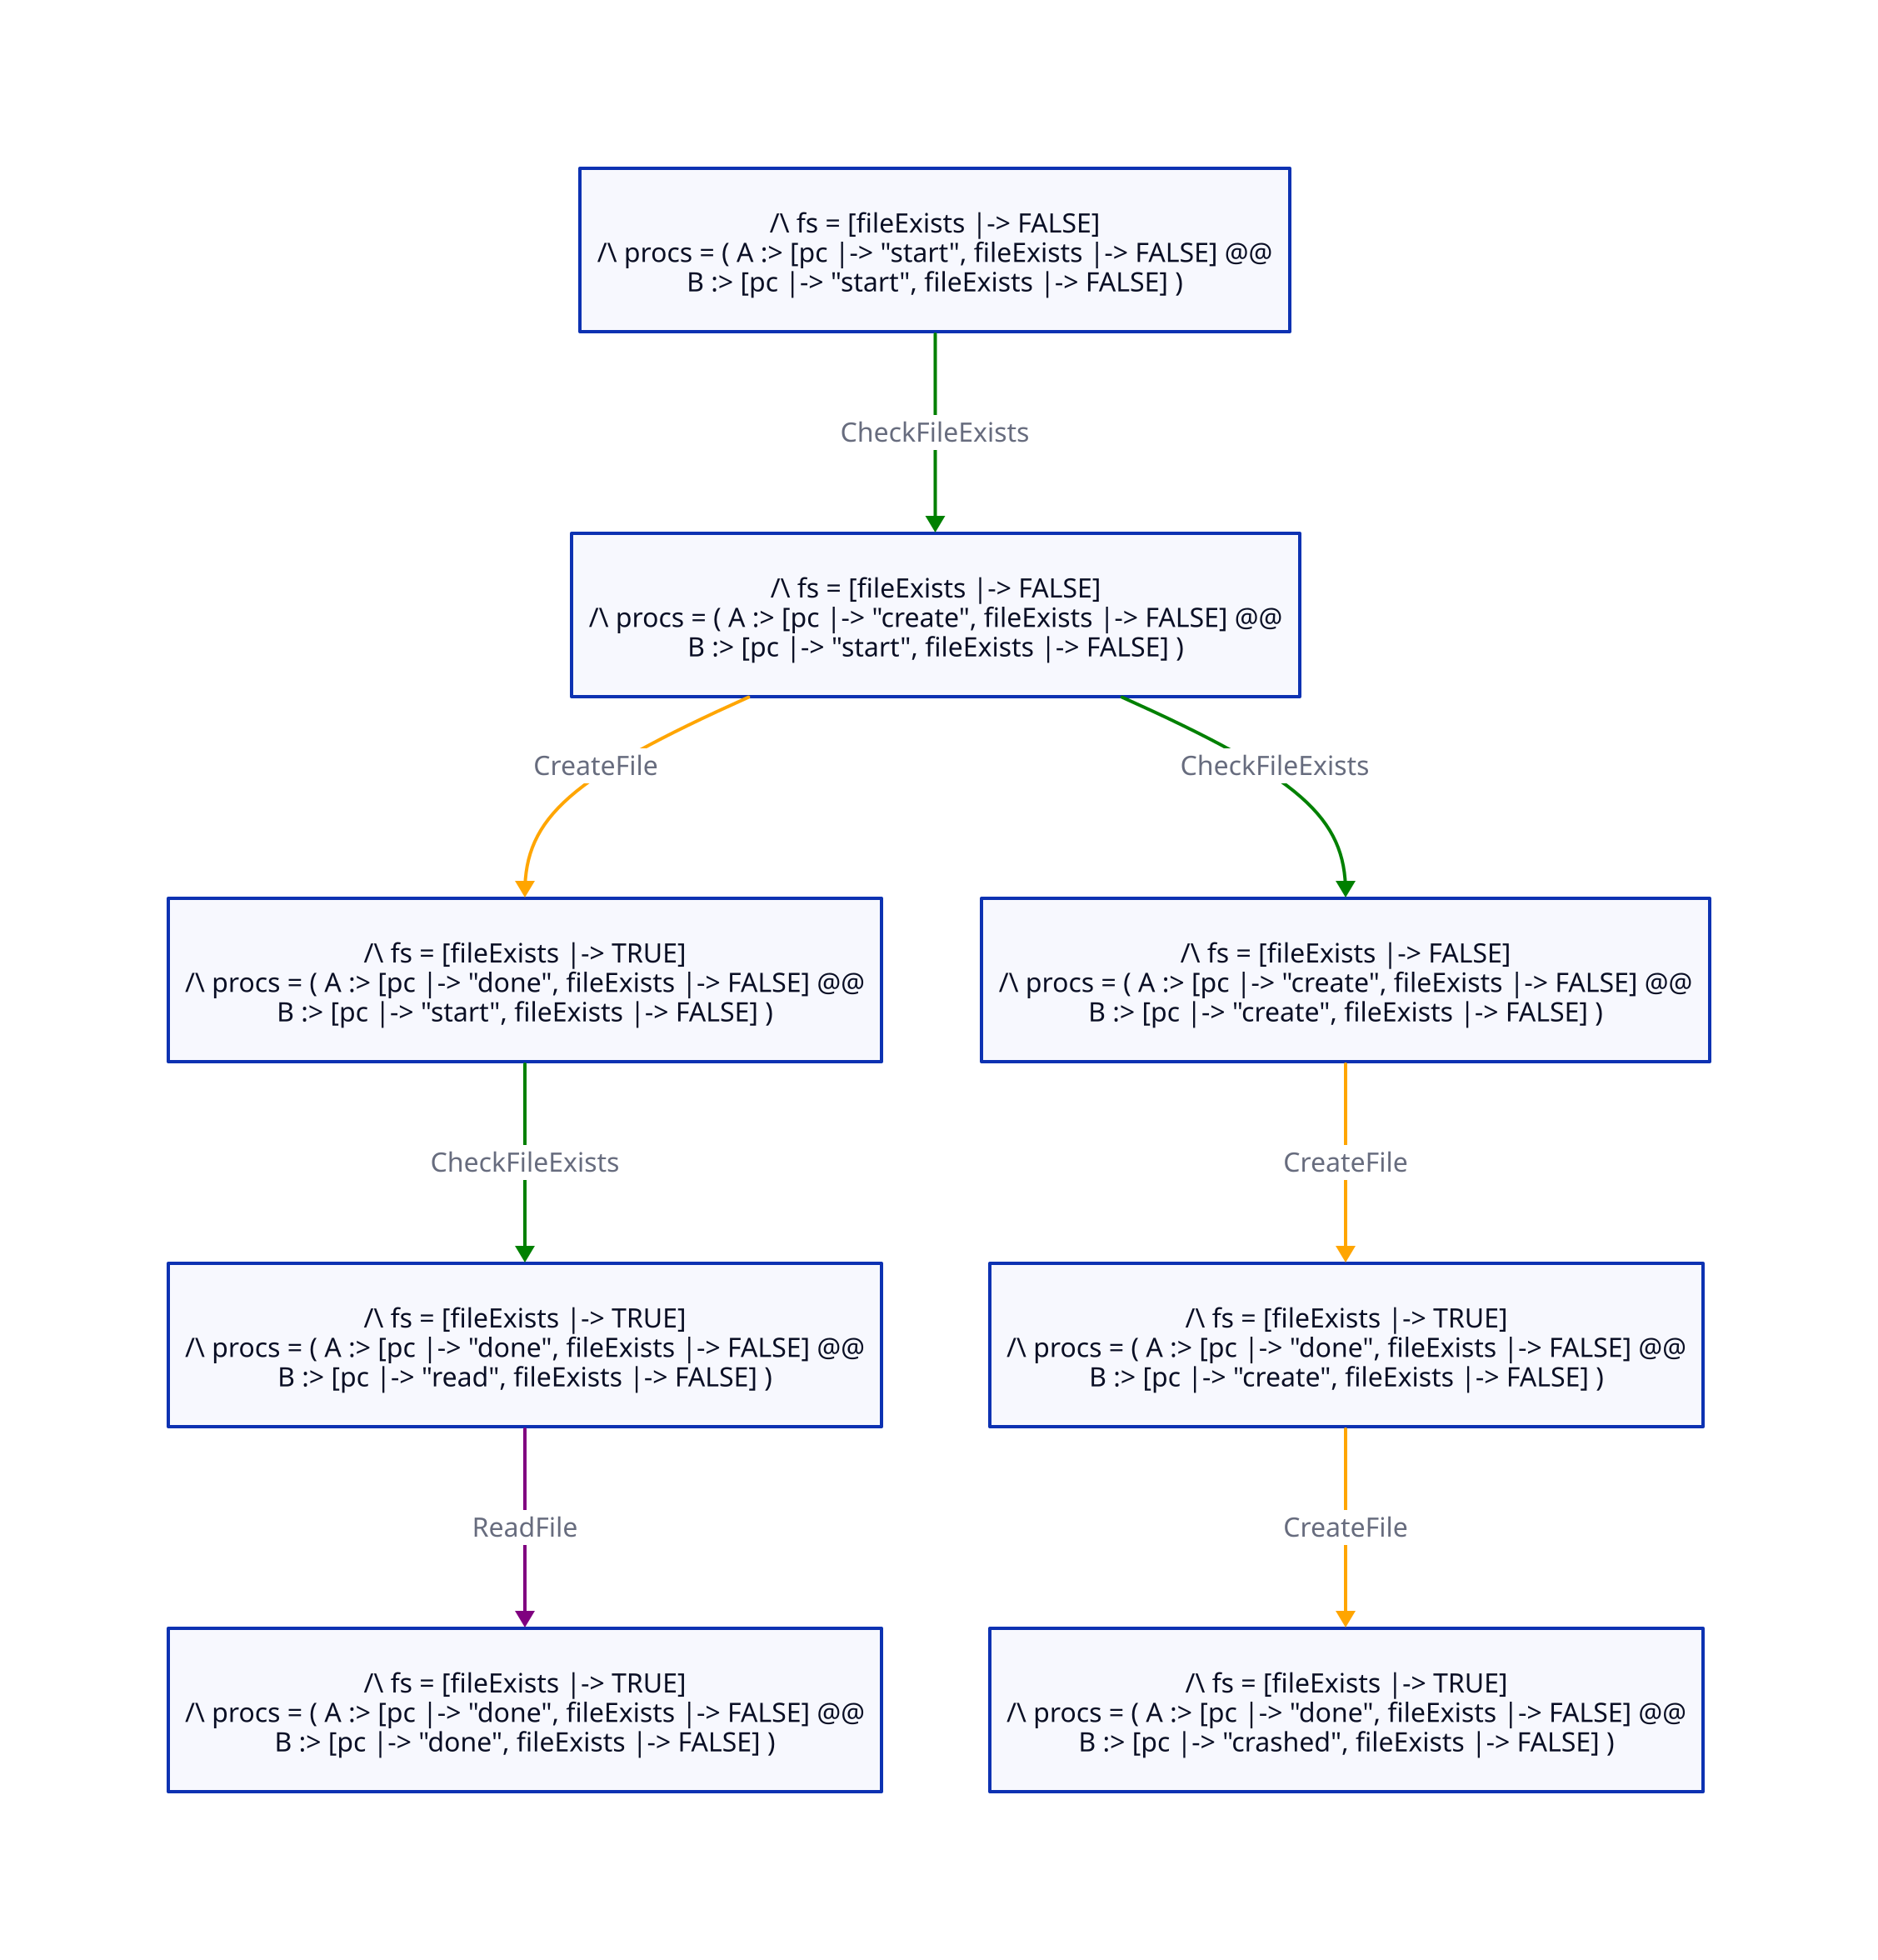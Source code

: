 state6: "/\\ fs = [fileExists |-> FALSE]\n/\\ procs = ( A :> [pc |-> \"start\", fileExists |-> FALSE] @@\n  B :> [pc |-> \"start\", fileExists |-> FALSE] )"
state7: "/\\ fs = [fileExists |-> FALSE]\n/\\ procs = ( A :> [pc |-> \"create\", fileExists |-> FALSE] @@\n  B :> [pc |-> \"start\", fileExists |-> FALSE] )"
state8: "/\\ fs = [fileExists |-> TRUE]\n/\\ procs = ( A :> [pc |-> \"done\", fileExists |-> FALSE] @@\n  B :> [pc |-> \"start\", fileExists |-> FALSE] )"
state9: "/\\ fs = [fileExists |-> FALSE]\n/\\ procs = ( A :> [pc |-> \"create\", fileExists |-> FALSE] @@\n  B :> [pc |-> \"create\", fileExists |-> FALSE] )"
state10: "/\\ fs = [fileExists |-> TRUE]\n/\\ procs = ( A :> [pc |-> \"done\", fileExists |-> FALSE] @@\n  B :> [pc |-> \"read\", fileExists |-> FALSE] )"
state11: "/\\ fs = [fileExists |-> TRUE]\n/\\ procs = ( A :> [pc |-> \"done\", fileExists |-> FALSE] @@\n  B :> [pc |-> \"create\", fileExists |-> FALSE] )"
state12: "/\\ fs = [fileExists |-> TRUE]\n/\\ procs = ( A :> [pc |-> \"done\", fileExists |-> FALSE] @@\n  B :> [pc |-> \"done\", fileExists |-> FALSE] )"
state13: "/\\ fs = [fileExists |-> TRUE]\n/\\ procs = ( A :> [pc |-> \"done\", fileExists |-> FALSE] @@\n  B :> [pc |-> \"crashed\", fileExists |-> FALSE] )"
state6 -> state7: "CheckFileExists" {
  style: {
    stroke: green
  }
}
state7 -> state8: "CreateFile" {
  style: {
    stroke: orange
  }
}
state7 -> state9: "CheckFileExists" {
  style: {
    stroke: green
  }
}
state8 -> state10: "CheckFileExists" {
  style: {
    stroke: green
  }
}
state9 -> state11: "CreateFile" {
  style: {
    stroke: orange
  }
}
state10 -> state12: "ReadFile" {
  style: {
    stroke: purple
  }
}
state11 -> state13: "CreateFile" {
  style: {
    stroke: orange
  }
}
